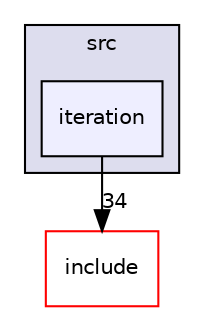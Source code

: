 digraph "SU2_CFD/src/iteration" {
  compound=true
  node [ fontsize="10", fontname="Helvetica"];
  edge [ labelfontsize="10", labelfontname="Helvetica"];
  subgraph clusterdir_74ad77d76f42ded9212b1c5616a2ad50 {
    graph [ bgcolor="#ddddee", pencolor="black", label="src" fontname="Helvetica", fontsize="10", URL="dir_74ad77d76f42ded9212b1c5616a2ad50.html"]
  dir_cddc5ffaf789cc806aeb948b45f36b46 [shape=box, label="iteration", style="filled", fillcolor="#eeeeff", pencolor="black", URL="dir_cddc5ffaf789cc806aeb948b45f36b46.html"];
  }
  dir_3b735dd5547717c34264cbbbba892a8a [shape=box label="include" fillcolor="white" style="filled" color="red" URL="dir_3b735dd5547717c34264cbbbba892a8a.html"];
  dir_cddc5ffaf789cc806aeb948b45f36b46->dir_3b735dd5547717c34264cbbbba892a8a [headlabel="34", labeldistance=1.5 headhref="dir_000073_000034.html"];
}
